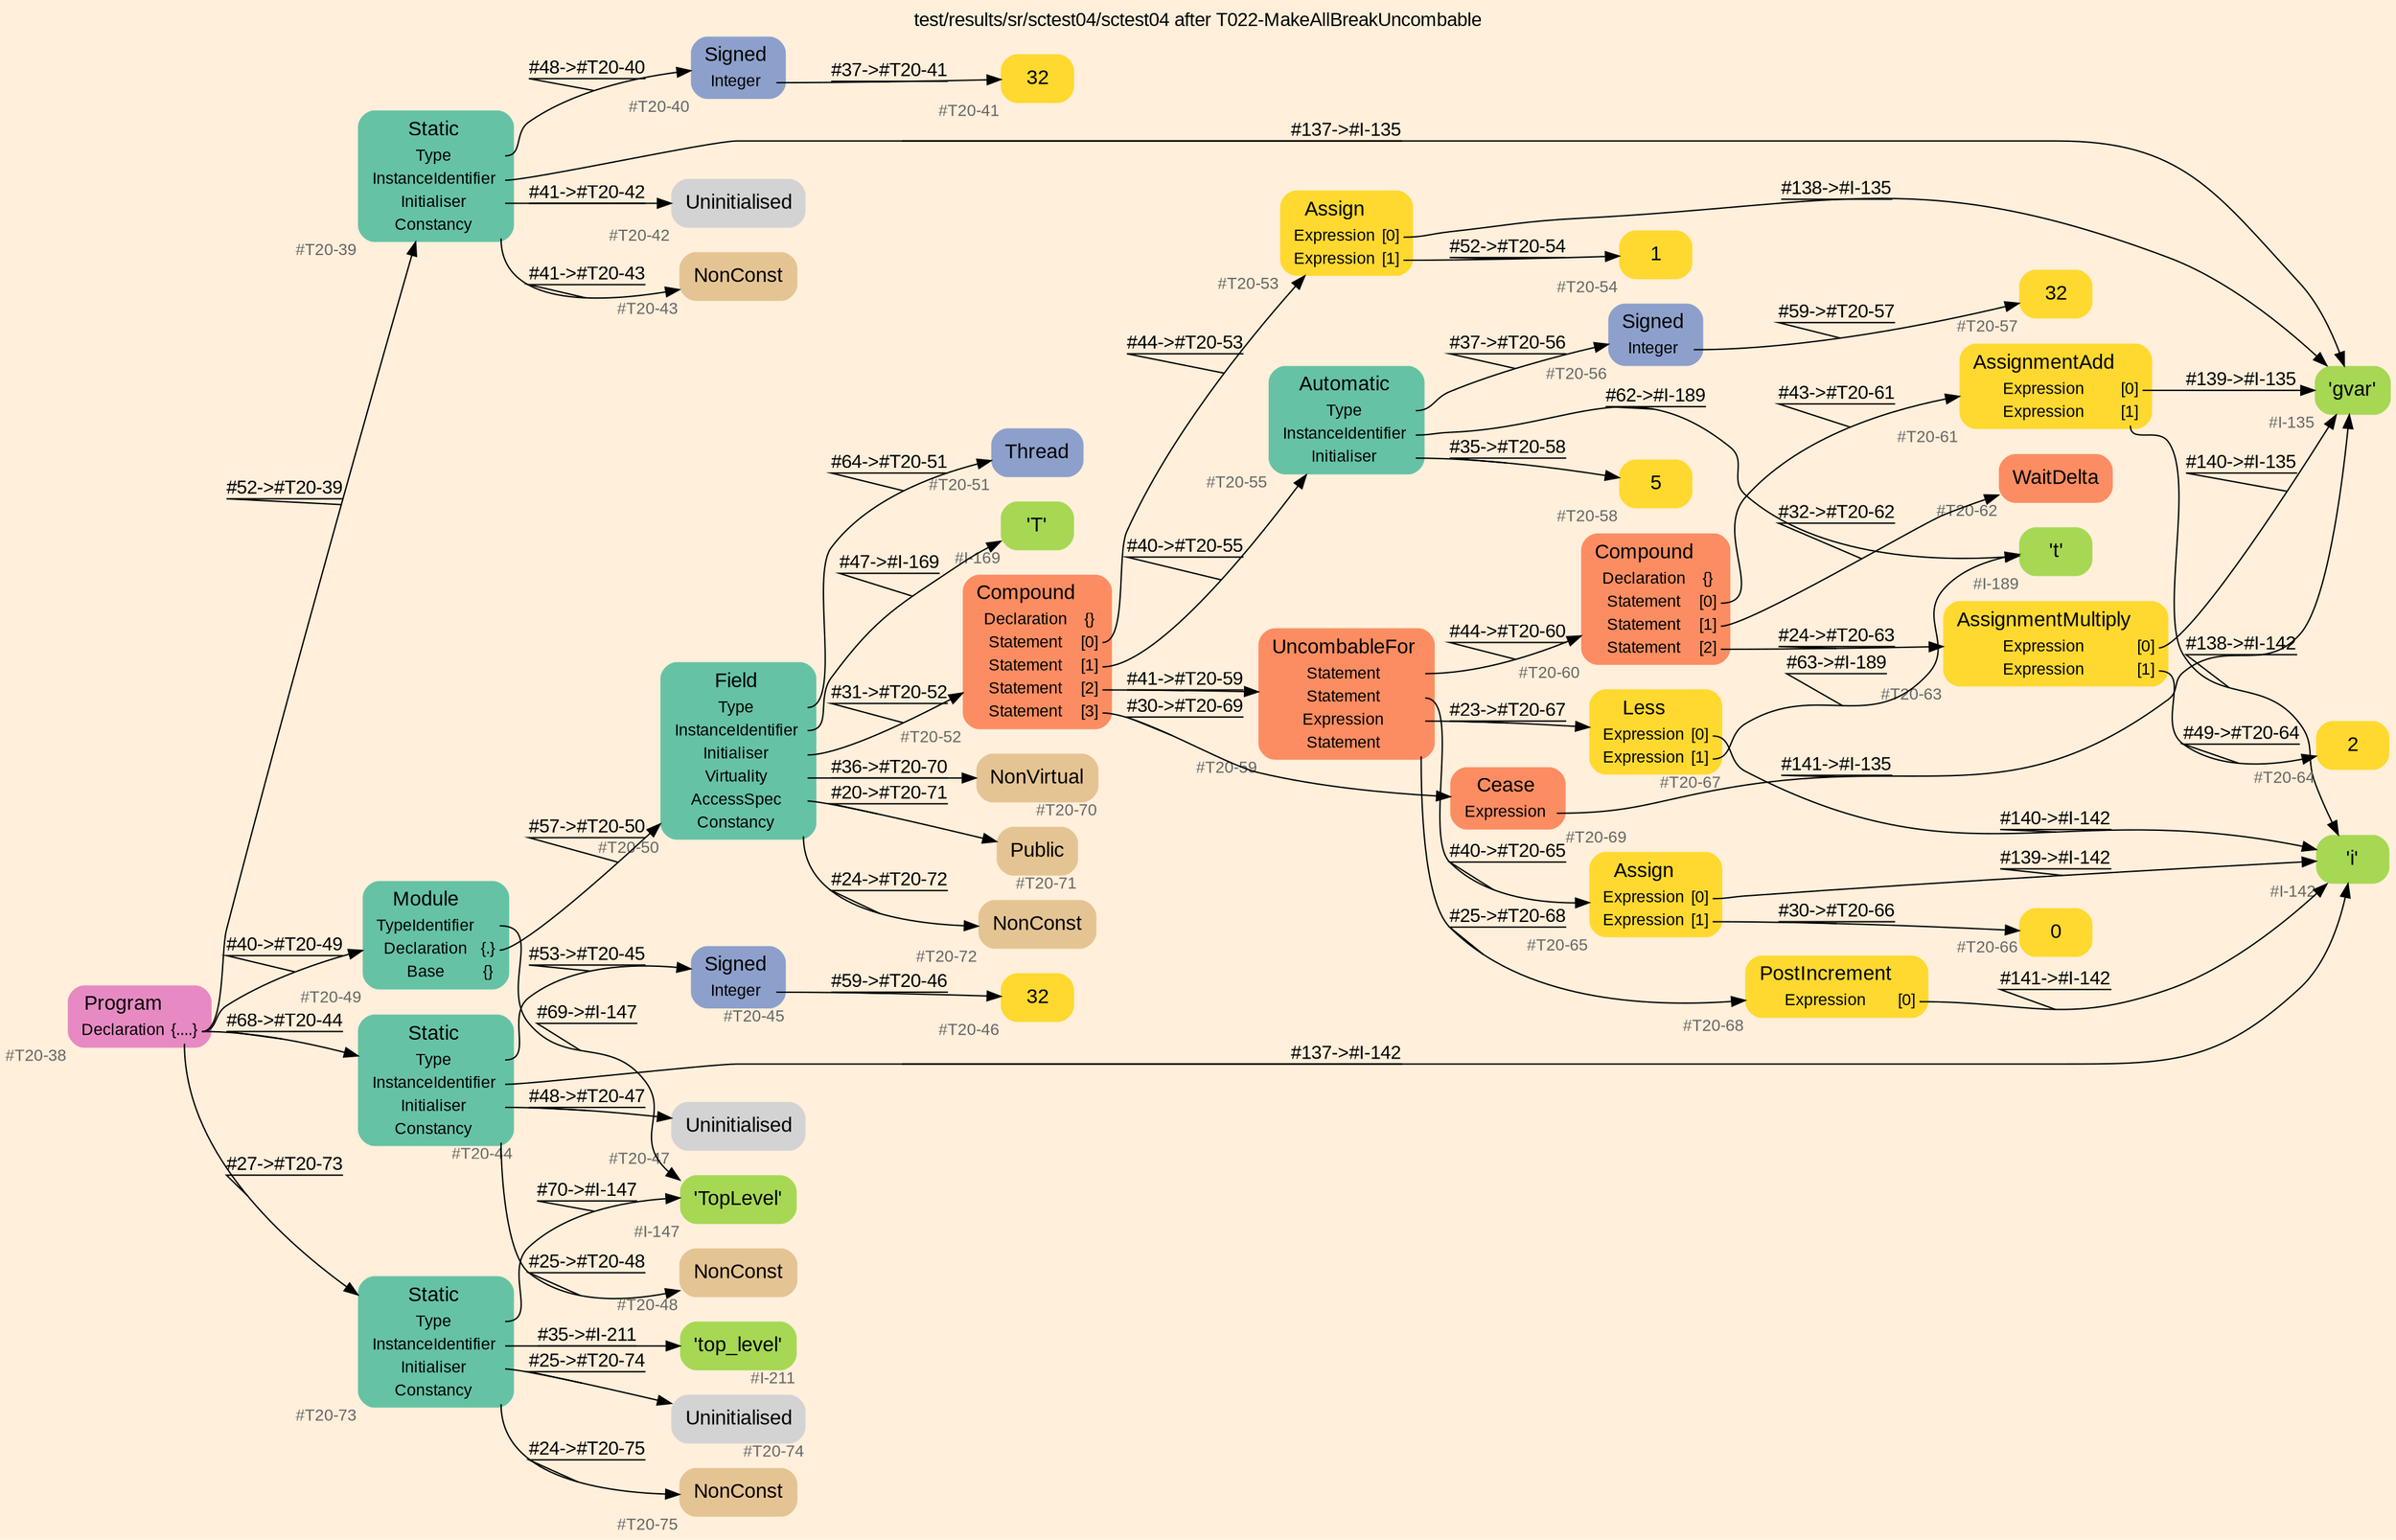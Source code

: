 digraph "test/results/sr/sctest04/sctest04 after T022-MakeAllBreakUncombable" {
label = "test/results/sr/sctest04/sctest04 after T022-MakeAllBreakUncombable"
labelloc = t
graph [
    rankdir = "LR"
    ranksep = 0.3
    bgcolor = antiquewhite1
    color = black
    fontcolor = black
    fontname = "Arial"
];
node [
    fontname = "Arial"
];
edge [
    fontname = "Arial"
];

// -------------------- node figure --------------------
// -------- block #T20-38 ----------
"#T20-38" [
    fillcolor = "/set28/4"
    xlabel = "#T20-38"
    fontsize = "12"
    fontcolor = grey40
    shape = "plaintext"
    label = <<TABLE BORDER="0" CELLBORDER="0" CELLSPACING="0">
     <TR><TD><FONT COLOR="black" POINT-SIZE="15">Program</FONT></TD></TR>
     <TR><TD><FONT COLOR="black" POINT-SIZE="12">Declaration</FONT></TD><TD PORT="port0"><FONT COLOR="black" POINT-SIZE="12">{....}</FONT></TD></TR>
    </TABLE>>
    style = "rounded,filled"
];

// -------- block #T20-39 ----------
"#T20-39" [
    fillcolor = "/set28/1"
    xlabel = "#T20-39"
    fontsize = "12"
    fontcolor = grey40
    shape = "plaintext"
    label = <<TABLE BORDER="0" CELLBORDER="0" CELLSPACING="0">
     <TR><TD><FONT COLOR="black" POINT-SIZE="15">Static</FONT></TD></TR>
     <TR><TD><FONT COLOR="black" POINT-SIZE="12">Type</FONT></TD><TD PORT="port0"></TD></TR>
     <TR><TD><FONT COLOR="black" POINT-SIZE="12">InstanceIdentifier</FONT></TD><TD PORT="port1"></TD></TR>
     <TR><TD><FONT COLOR="black" POINT-SIZE="12">Initialiser</FONT></TD><TD PORT="port2"></TD></TR>
     <TR><TD><FONT COLOR="black" POINT-SIZE="12">Constancy</FONT></TD><TD PORT="port3"></TD></TR>
    </TABLE>>
    style = "rounded,filled"
];

// -------- block #T20-40 ----------
"#T20-40" [
    fillcolor = "/set28/3"
    xlabel = "#T20-40"
    fontsize = "12"
    fontcolor = grey40
    shape = "plaintext"
    label = <<TABLE BORDER="0" CELLBORDER="0" CELLSPACING="0">
     <TR><TD><FONT COLOR="black" POINT-SIZE="15">Signed</FONT></TD></TR>
     <TR><TD><FONT COLOR="black" POINT-SIZE="12">Integer</FONT></TD><TD PORT="port0"></TD></TR>
    </TABLE>>
    style = "rounded,filled"
];

// -------- block #T20-41 ----------
"#T20-41" [
    fillcolor = "/set28/6"
    xlabel = "#T20-41"
    fontsize = "12"
    fontcolor = grey40
    shape = "plaintext"
    label = <<TABLE BORDER="0" CELLBORDER="0" CELLSPACING="0">
     <TR><TD><FONT COLOR="black" POINT-SIZE="15">32</FONT></TD></TR>
    </TABLE>>
    style = "rounded,filled"
];

// -------- block #I-135 ----------
"#I-135" [
    fillcolor = "/set28/5"
    xlabel = "#I-135"
    fontsize = "12"
    fontcolor = grey40
    shape = "plaintext"
    label = <<TABLE BORDER="0" CELLBORDER="0" CELLSPACING="0">
     <TR><TD><FONT COLOR="black" POINT-SIZE="15">'gvar'</FONT></TD></TR>
    </TABLE>>
    style = "rounded,filled"
];

// -------- block #T20-42 ----------
"#T20-42" [
    xlabel = "#T20-42"
    fontsize = "12"
    fontcolor = grey40
    shape = "plaintext"
    label = <<TABLE BORDER="0" CELLBORDER="0" CELLSPACING="0">
     <TR><TD><FONT COLOR="black" POINT-SIZE="15">Uninitialised</FONT></TD></TR>
    </TABLE>>
    style = "rounded,filled"
];

// -------- block #T20-43 ----------
"#T20-43" [
    fillcolor = "/set28/7"
    xlabel = "#T20-43"
    fontsize = "12"
    fontcolor = grey40
    shape = "plaintext"
    label = <<TABLE BORDER="0" CELLBORDER="0" CELLSPACING="0">
     <TR><TD><FONT COLOR="black" POINT-SIZE="15">NonConst</FONT></TD></TR>
    </TABLE>>
    style = "rounded,filled"
];

// -------- block #T20-44 ----------
"#T20-44" [
    fillcolor = "/set28/1"
    xlabel = "#T20-44"
    fontsize = "12"
    fontcolor = grey40
    shape = "plaintext"
    label = <<TABLE BORDER="0" CELLBORDER="0" CELLSPACING="0">
     <TR><TD><FONT COLOR="black" POINT-SIZE="15">Static</FONT></TD></TR>
     <TR><TD><FONT COLOR="black" POINT-SIZE="12">Type</FONT></TD><TD PORT="port0"></TD></TR>
     <TR><TD><FONT COLOR="black" POINT-SIZE="12">InstanceIdentifier</FONT></TD><TD PORT="port1"></TD></TR>
     <TR><TD><FONT COLOR="black" POINT-SIZE="12">Initialiser</FONT></TD><TD PORT="port2"></TD></TR>
     <TR><TD><FONT COLOR="black" POINT-SIZE="12">Constancy</FONT></TD><TD PORT="port3"></TD></TR>
    </TABLE>>
    style = "rounded,filled"
];

// -------- block #T20-45 ----------
"#T20-45" [
    fillcolor = "/set28/3"
    xlabel = "#T20-45"
    fontsize = "12"
    fontcolor = grey40
    shape = "plaintext"
    label = <<TABLE BORDER="0" CELLBORDER="0" CELLSPACING="0">
     <TR><TD><FONT COLOR="black" POINT-SIZE="15">Signed</FONT></TD></TR>
     <TR><TD><FONT COLOR="black" POINT-SIZE="12">Integer</FONT></TD><TD PORT="port0"></TD></TR>
    </TABLE>>
    style = "rounded,filled"
];

// -------- block #T20-46 ----------
"#T20-46" [
    fillcolor = "/set28/6"
    xlabel = "#T20-46"
    fontsize = "12"
    fontcolor = grey40
    shape = "plaintext"
    label = <<TABLE BORDER="0" CELLBORDER="0" CELLSPACING="0">
     <TR><TD><FONT COLOR="black" POINT-SIZE="15">32</FONT></TD></TR>
    </TABLE>>
    style = "rounded,filled"
];

// -------- block #I-142 ----------
"#I-142" [
    fillcolor = "/set28/5"
    xlabel = "#I-142"
    fontsize = "12"
    fontcolor = grey40
    shape = "plaintext"
    label = <<TABLE BORDER="0" CELLBORDER="0" CELLSPACING="0">
     <TR><TD><FONT COLOR="black" POINT-SIZE="15">'i'</FONT></TD></TR>
    </TABLE>>
    style = "rounded,filled"
];

// -------- block #T20-47 ----------
"#T20-47" [
    xlabel = "#T20-47"
    fontsize = "12"
    fontcolor = grey40
    shape = "plaintext"
    label = <<TABLE BORDER="0" CELLBORDER="0" CELLSPACING="0">
     <TR><TD><FONT COLOR="black" POINT-SIZE="15">Uninitialised</FONT></TD></TR>
    </TABLE>>
    style = "rounded,filled"
];

// -------- block #T20-48 ----------
"#T20-48" [
    fillcolor = "/set28/7"
    xlabel = "#T20-48"
    fontsize = "12"
    fontcolor = grey40
    shape = "plaintext"
    label = <<TABLE BORDER="0" CELLBORDER="0" CELLSPACING="0">
     <TR><TD><FONT COLOR="black" POINT-SIZE="15">NonConst</FONT></TD></TR>
    </TABLE>>
    style = "rounded,filled"
];

// -------- block #T20-49 ----------
"#T20-49" [
    fillcolor = "/set28/1"
    xlabel = "#T20-49"
    fontsize = "12"
    fontcolor = grey40
    shape = "plaintext"
    label = <<TABLE BORDER="0" CELLBORDER="0" CELLSPACING="0">
     <TR><TD><FONT COLOR="black" POINT-SIZE="15">Module</FONT></TD></TR>
     <TR><TD><FONT COLOR="black" POINT-SIZE="12">TypeIdentifier</FONT></TD><TD PORT="port0"></TD></TR>
     <TR><TD><FONT COLOR="black" POINT-SIZE="12">Declaration</FONT></TD><TD PORT="port1"><FONT COLOR="black" POINT-SIZE="12">{.}</FONT></TD></TR>
     <TR><TD><FONT COLOR="black" POINT-SIZE="12">Base</FONT></TD><TD PORT="port2"><FONT COLOR="black" POINT-SIZE="12">{}</FONT></TD></TR>
    </TABLE>>
    style = "rounded,filled"
];

// -------- block #I-147 ----------
"#I-147" [
    fillcolor = "/set28/5"
    xlabel = "#I-147"
    fontsize = "12"
    fontcolor = grey40
    shape = "plaintext"
    label = <<TABLE BORDER="0" CELLBORDER="0" CELLSPACING="0">
     <TR><TD><FONT COLOR="black" POINT-SIZE="15">'TopLevel'</FONT></TD></TR>
    </TABLE>>
    style = "rounded,filled"
];

// -------- block #T20-50 ----------
"#T20-50" [
    fillcolor = "/set28/1"
    xlabel = "#T20-50"
    fontsize = "12"
    fontcolor = grey40
    shape = "plaintext"
    label = <<TABLE BORDER="0" CELLBORDER="0" CELLSPACING="0">
     <TR><TD><FONT COLOR="black" POINT-SIZE="15">Field</FONT></TD></TR>
     <TR><TD><FONT COLOR="black" POINT-SIZE="12">Type</FONT></TD><TD PORT="port0"></TD></TR>
     <TR><TD><FONT COLOR="black" POINT-SIZE="12">InstanceIdentifier</FONT></TD><TD PORT="port1"></TD></TR>
     <TR><TD><FONT COLOR="black" POINT-SIZE="12">Initialiser</FONT></TD><TD PORT="port2"></TD></TR>
     <TR><TD><FONT COLOR="black" POINT-SIZE="12">Virtuality</FONT></TD><TD PORT="port3"></TD></TR>
     <TR><TD><FONT COLOR="black" POINT-SIZE="12">AccessSpec</FONT></TD><TD PORT="port4"></TD></TR>
     <TR><TD><FONT COLOR="black" POINT-SIZE="12">Constancy</FONT></TD><TD PORT="port5"></TD></TR>
    </TABLE>>
    style = "rounded,filled"
];

// -------- block #T20-51 ----------
"#T20-51" [
    fillcolor = "/set28/3"
    xlabel = "#T20-51"
    fontsize = "12"
    fontcolor = grey40
    shape = "plaintext"
    label = <<TABLE BORDER="0" CELLBORDER="0" CELLSPACING="0">
     <TR><TD><FONT COLOR="black" POINT-SIZE="15">Thread</FONT></TD></TR>
    </TABLE>>
    style = "rounded,filled"
];

// -------- block #I-169 ----------
"#I-169" [
    fillcolor = "/set28/5"
    xlabel = "#I-169"
    fontsize = "12"
    fontcolor = grey40
    shape = "plaintext"
    label = <<TABLE BORDER="0" CELLBORDER="0" CELLSPACING="0">
     <TR><TD><FONT COLOR="black" POINT-SIZE="15">'T'</FONT></TD></TR>
    </TABLE>>
    style = "rounded,filled"
];

// -------- block #T20-52 ----------
"#T20-52" [
    fillcolor = "/set28/2"
    xlabel = "#T20-52"
    fontsize = "12"
    fontcolor = grey40
    shape = "plaintext"
    label = <<TABLE BORDER="0" CELLBORDER="0" CELLSPACING="0">
     <TR><TD><FONT COLOR="black" POINT-SIZE="15">Compound</FONT></TD></TR>
     <TR><TD><FONT COLOR="black" POINT-SIZE="12">Declaration</FONT></TD><TD PORT="port0"><FONT COLOR="black" POINT-SIZE="12">{}</FONT></TD></TR>
     <TR><TD><FONT COLOR="black" POINT-SIZE="12">Statement</FONT></TD><TD PORT="port1"><FONT COLOR="black" POINT-SIZE="12">[0]</FONT></TD></TR>
     <TR><TD><FONT COLOR="black" POINT-SIZE="12">Statement</FONT></TD><TD PORT="port2"><FONT COLOR="black" POINT-SIZE="12">[1]</FONT></TD></TR>
     <TR><TD><FONT COLOR="black" POINT-SIZE="12">Statement</FONT></TD><TD PORT="port3"><FONT COLOR="black" POINT-SIZE="12">[2]</FONT></TD></TR>
     <TR><TD><FONT COLOR="black" POINT-SIZE="12">Statement</FONT></TD><TD PORT="port4"><FONT COLOR="black" POINT-SIZE="12">[3]</FONT></TD></TR>
    </TABLE>>
    style = "rounded,filled"
];

// -------- block #T20-53 ----------
"#T20-53" [
    fillcolor = "/set28/6"
    xlabel = "#T20-53"
    fontsize = "12"
    fontcolor = grey40
    shape = "plaintext"
    label = <<TABLE BORDER="0" CELLBORDER="0" CELLSPACING="0">
     <TR><TD><FONT COLOR="black" POINT-SIZE="15">Assign</FONT></TD></TR>
     <TR><TD><FONT COLOR="black" POINT-SIZE="12">Expression</FONT></TD><TD PORT="port0"><FONT COLOR="black" POINT-SIZE="12">[0]</FONT></TD></TR>
     <TR><TD><FONT COLOR="black" POINT-SIZE="12">Expression</FONT></TD><TD PORT="port1"><FONT COLOR="black" POINT-SIZE="12">[1]</FONT></TD></TR>
    </TABLE>>
    style = "rounded,filled"
];

// -------- block #T20-54 ----------
"#T20-54" [
    fillcolor = "/set28/6"
    xlabel = "#T20-54"
    fontsize = "12"
    fontcolor = grey40
    shape = "plaintext"
    label = <<TABLE BORDER="0" CELLBORDER="0" CELLSPACING="0">
     <TR><TD><FONT COLOR="black" POINT-SIZE="15">1</FONT></TD></TR>
    </TABLE>>
    style = "rounded,filled"
];

// -------- block #T20-55 ----------
"#T20-55" [
    fillcolor = "/set28/1"
    xlabel = "#T20-55"
    fontsize = "12"
    fontcolor = grey40
    shape = "plaintext"
    label = <<TABLE BORDER="0" CELLBORDER="0" CELLSPACING="0">
     <TR><TD><FONT COLOR="black" POINT-SIZE="15">Automatic</FONT></TD></TR>
     <TR><TD><FONT COLOR="black" POINT-SIZE="12">Type</FONT></TD><TD PORT="port0"></TD></TR>
     <TR><TD><FONT COLOR="black" POINT-SIZE="12">InstanceIdentifier</FONT></TD><TD PORT="port1"></TD></TR>
     <TR><TD><FONT COLOR="black" POINT-SIZE="12">Initialiser</FONT></TD><TD PORT="port2"></TD></TR>
    </TABLE>>
    style = "rounded,filled"
];

// -------- block #T20-56 ----------
"#T20-56" [
    fillcolor = "/set28/3"
    xlabel = "#T20-56"
    fontsize = "12"
    fontcolor = grey40
    shape = "plaintext"
    label = <<TABLE BORDER="0" CELLBORDER="0" CELLSPACING="0">
     <TR><TD><FONT COLOR="black" POINT-SIZE="15">Signed</FONT></TD></TR>
     <TR><TD><FONT COLOR="black" POINT-SIZE="12">Integer</FONT></TD><TD PORT="port0"></TD></TR>
    </TABLE>>
    style = "rounded,filled"
];

// -------- block #T20-57 ----------
"#T20-57" [
    fillcolor = "/set28/6"
    xlabel = "#T20-57"
    fontsize = "12"
    fontcolor = grey40
    shape = "plaintext"
    label = <<TABLE BORDER="0" CELLBORDER="0" CELLSPACING="0">
     <TR><TD><FONT COLOR="black" POINT-SIZE="15">32</FONT></TD></TR>
    </TABLE>>
    style = "rounded,filled"
];

// -------- block #I-189 ----------
"#I-189" [
    fillcolor = "/set28/5"
    xlabel = "#I-189"
    fontsize = "12"
    fontcolor = grey40
    shape = "plaintext"
    label = <<TABLE BORDER="0" CELLBORDER="0" CELLSPACING="0">
     <TR><TD><FONT COLOR="black" POINT-SIZE="15">'t'</FONT></TD></TR>
    </TABLE>>
    style = "rounded,filled"
];

// -------- block #T20-58 ----------
"#T20-58" [
    fillcolor = "/set28/6"
    xlabel = "#T20-58"
    fontsize = "12"
    fontcolor = grey40
    shape = "plaintext"
    label = <<TABLE BORDER="0" CELLBORDER="0" CELLSPACING="0">
     <TR><TD><FONT COLOR="black" POINT-SIZE="15">5</FONT></TD></TR>
    </TABLE>>
    style = "rounded,filled"
];

// -------- block #T20-59 ----------
"#T20-59" [
    fillcolor = "/set28/2"
    xlabel = "#T20-59"
    fontsize = "12"
    fontcolor = grey40
    shape = "plaintext"
    label = <<TABLE BORDER="0" CELLBORDER="0" CELLSPACING="0">
     <TR><TD><FONT COLOR="black" POINT-SIZE="15">UncombableFor</FONT></TD></TR>
     <TR><TD><FONT COLOR="black" POINT-SIZE="12">Statement</FONT></TD><TD PORT="port0"></TD></TR>
     <TR><TD><FONT COLOR="black" POINT-SIZE="12">Statement</FONT></TD><TD PORT="port1"></TD></TR>
     <TR><TD><FONT COLOR="black" POINT-SIZE="12">Expression</FONT></TD><TD PORT="port2"></TD></TR>
     <TR><TD><FONT COLOR="black" POINT-SIZE="12">Statement</FONT></TD><TD PORT="port3"></TD></TR>
    </TABLE>>
    style = "rounded,filled"
];

// -------- block #T20-60 ----------
"#T20-60" [
    fillcolor = "/set28/2"
    xlabel = "#T20-60"
    fontsize = "12"
    fontcolor = grey40
    shape = "plaintext"
    label = <<TABLE BORDER="0" CELLBORDER="0" CELLSPACING="0">
     <TR><TD><FONT COLOR="black" POINT-SIZE="15">Compound</FONT></TD></TR>
     <TR><TD><FONT COLOR="black" POINT-SIZE="12">Declaration</FONT></TD><TD PORT="port0"><FONT COLOR="black" POINT-SIZE="12">{}</FONT></TD></TR>
     <TR><TD><FONT COLOR="black" POINT-SIZE="12">Statement</FONT></TD><TD PORT="port1"><FONT COLOR="black" POINT-SIZE="12">[0]</FONT></TD></TR>
     <TR><TD><FONT COLOR="black" POINT-SIZE="12">Statement</FONT></TD><TD PORT="port2"><FONT COLOR="black" POINT-SIZE="12">[1]</FONT></TD></TR>
     <TR><TD><FONT COLOR="black" POINT-SIZE="12">Statement</FONT></TD><TD PORT="port3"><FONT COLOR="black" POINT-SIZE="12">[2]</FONT></TD></TR>
    </TABLE>>
    style = "rounded,filled"
];

// -------- block #T20-61 ----------
"#T20-61" [
    fillcolor = "/set28/6"
    xlabel = "#T20-61"
    fontsize = "12"
    fontcolor = grey40
    shape = "plaintext"
    label = <<TABLE BORDER="0" CELLBORDER="0" CELLSPACING="0">
     <TR><TD><FONT COLOR="black" POINT-SIZE="15">AssignmentAdd</FONT></TD></TR>
     <TR><TD><FONT COLOR="black" POINT-SIZE="12">Expression</FONT></TD><TD PORT="port0"><FONT COLOR="black" POINT-SIZE="12">[0]</FONT></TD></TR>
     <TR><TD><FONT COLOR="black" POINT-SIZE="12">Expression</FONT></TD><TD PORT="port1"><FONT COLOR="black" POINT-SIZE="12">[1]</FONT></TD></TR>
    </TABLE>>
    style = "rounded,filled"
];

// -------- block #T20-62 ----------
"#T20-62" [
    fillcolor = "/set28/2"
    xlabel = "#T20-62"
    fontsize = "12"
    fontcolor = grey40
    shape = "plaintext"
    label = <<TABLE BORDER="0" CELLBORDER="0" CELLSPACING="0">
     <TR><TD><FONT COLOR="black" POINT-SIZE="15">WaitDelta</FONT></TD></TR>
    </TABLE>>
    style = "rounded,filled"
];

// -------- block #T20-63 ----------
"#T20-63" [
    fillcolor = "/set28/6"
    xlabel = "#T20-63"
    fontsize = "12"
    fontcolor = grey40
    shape = "plaintext"
    label = <<TABLE BORDER="0" CELLBORDER="0" CELLSPACING="0">
     <TR><TD><FONT COLOR="black" POINT-SIZE="15">AssignmentMultiply</FONT></TD></TR>
     <TR><TD><FONT COLOR="black" POINT-SIZE="12">Expression</FONT></TD><TD PORT="port0"><FONT COLOR="black" POINT-SIZE="12">[0]</FONT></TD></TR>
     <TR><TD><FONT COLOR="black" POINT-SIZE="12">Expression</FONT></TD><TD PORT="port1"><FONT COLOR="black" POINT-SIZE="12">[1]</FONT></TD></TR>
    </TABLE>>
    style = "rounded,filled"
];

// -------- block #T20-64 ----------
"#T20-64" [
    fillcolor = "/set28/6"
    xlabel = "#T20-64"
    fontsize = "12"
    fontcolor = grey40
    shape = "plaintext"
    label = <<TABLE BORDER="0" CELLBORDER="0" CELLSPACING="0">
     <TR><TD><FONT COLOR="black" POINT-SIZE="15">2</FONT></TD></TR>
    </TABLE>>
    style = "rounded,filled"
];

// -------- block #T20-65 ----------
"#T20-65" [
    fillcolor = "/set28/6"
    xlabel = "#T20-65"
    fontsize = "12"
    fontcolor = grey40
    shape = "plaintext"
    label = <<TABLE BORDER="0" CELLBORDER="0" CELLSPACING="0">
     <TR><TD><FONT COLOR="black" POINT-SIZE="15">Assign</FONT></TD></TR>
     <TR><TD><FONT COLOR="black" POINT-SIZE="12">Expression</FONT></TD><TD PORT="port0"><FONT COLOR="black" POINT-SIZE="12">[0]</FONT></TD></TR>
     <TR><TD><FONT COLOR="black" POINT-SIZE="12">Expression</FONT></TD><TD PORT="port1"><FONT COLOR="black" POINT-SIZE="12">[1]</FONT></TD></TR>
    </TABLE>>
    style = "rounded,filled"
];

// -------- block #T20-66 ----------
"#T20-66" [
    fillcolor = "/set28/6"
    xlabel = "#T20-66"
    fontsize = "12"
    fontcolor = grey40
    shape = "plaintext"
    label = <<TABLE BORDER="0" CELLBORDER="0" CELLSPACING="0">
     <TR><TD><FONT COLOR="black" POINT-SIZE="15">0</FONT></TD></TR>
    </TABLE>>
    style = "rounded,filled"
];

// -------- block #T20-67 ----------
"#T20-67" [
    fillcolor = "/set28/6"
    xlabel = "#T20-67"
    fontsize = "12"
    fontcolor = grey40
    shape = "plaintext"
    label = <<TABLE BORDER="0" CELLBORDER="0" CELLSPACING="0">
     <TR><TD><FONT COLOR="black" POINT-SIZE="15">Less</FONT></TD></TR>
     <TR><TD><FONT COLOR="black" POINT-SIZE="12">Expression</FONT></TD><TD PORT="port0"><FONT COLOR="black" POINT-SIZE="12">[0]</FONT></TD></TR>
     <TR><TD><FONT COLOR="black" POINT-SIZE="12">Expression</FONT></TD><TD PORT="port1"><FONT COLOR="black" POINT-SIZE="12">[1]</FONT></TD></TR>
    </TABLE>>
    style = "rounded,filled"
];

// -------- block #T20-68 ----------
"#T20-68" [
    fillcolor = "/set28/6"
    xlabel = "#T20-68"
    fontsize = "12"
    fontcolor = grey40
    shape = "plaintext"
    label = <<TABLE BORDER="0" CELLBORDER="0" CELLSPACING="0">
     <TR><TD><FONT COLOR="black" POINT-SIZE="15">PostIncrement</FONT></TD></TR>
     <TR><TD><FONT COLOR="black" POINT-SIZE="12">Expression</FONT></TD><TD PORT="port0"><FONT COLOR="black" POINT-SIZE="12">[0]</FONT></TD></TR>
    </TABLE>>
    style = "rounded,filled"
];

// -------- block #T20-69 ----------
"#T20-69" [
    fillcolor = "/set28/2"
    xlabel = "#T20-69"
    fontsize = "12"
    fontcolor = grey40
    shape = "plaintext"
    label = <<TABLE BORDER="0" CELLBORDER="0" CELLSPACING="0">
     <TR><TD><FONT COLOR="black" POINT-SIZE="15">Cease</FONT></TD></TR>
     <TR><TD><FONT COLOR="black" POINT-SIZE="12">Expression</FONT></TD><TD PORT="port0"></TD></TR>
    </TABLE>>
    style = "rounded,filled"
];

// -------- block #T20-70 ----------
"#T20-70" [
    fillcolor = "/set28/7"
    xlabel = "#T20-70"
    fontsize = "12"
    fontcolor = grey40
    shape = "plaintext"
    label = <<TABLE BORDER="0" CELLBORDER="0" CELLSPACING="0">
     <TR><TD><FONT COLOR="black" POINT-SIZE="15">NonVirtual</FONT></TD></TR>
    </TABLE>>
    style = "rounded,filled"
];

// -------- block #T20-71 ----------
"#T20-71" [
    fillcolor = "/set28/7"
    xlabel = "#T20-71"
    fontsize = "12"
    fontcolor = grey40
    shape = "plaintext"
    label = <<TABLE BORDER="0" CELLBORDER="0" CELLSPACING="0">
     <TR><TD><FONT COLOR="black" POINT-SIZE="15">Public</FONT></TD></TR>
    </TABLE>>
    style = "rounded,filled"
];

// -------- block #T20-72 ----------
"#T20-72" [
    fillcolor = "/set28/7"
    xlabel = "#T20-72"
    fontsize = "12"
    fontcolor = grey40
    shape = "plaintext"
    label = <<TABLE BORDER="0" CELLBORDER="0" CELLSPACING="0">
     <TR><TD><FONT COLOR="black" POINT-SIZE="15">NonConst</FONT></TD></TR>
    </TABLE>>
    style = "rounded,filled"
];

// -------- block #T20-73 ----------
"#T20-73" [
    fillcolor = "/set28/1"
    xlabel = "#T20-73"
    fontsize = "12"
    fontcolor = grey40
    shape = "plaintext"
    label = <<TABLE BORDER="0" CELLBORDER="0" CELLSPACING="0">
     <TR><TD><FONT COLOR="black" POINT-SIZE="15">Static</FONT></TD></TR>
     <TR><TD><FONT COLOR="black" POINT-SIZE="12">Type</FONT></TD><TD PORT="port0"></TD></TR>
     <TR><TD><FONT COLOR="black" POINT-SIZE="12">InstanceIdentifier</FONT></TD><TD PORT="port1"></TD></TR>
     <TR><TD><FONT COLOR="black" POINT-SIZE="12">Initialiser</FONT></TD><TD PORT="port2"></TD></TR>
     <TR><TD><FONT COLOR="black" POINT-SIZE="12">Constancy</FONT></TD><TD PORT="port3"></TD></TR>
    </TABLE>>
    style = "rounded,filled"
];

// -------- block #I-211 ----------
"#I-211" [
    fillcolor = "/set28/5"
    xlabel = "#I-211"
    fontsize = "12"
    fontcolor = grey40
    shape = "plaintext"
    label = <<TABLE BORDER="0" CELLBORDER="0" CELLSPACING="0">
     <TR><TD><FONT COLOR="black" POINT-SIZE="15">'top_level'</FONT></TD></TR>
    </TABLE>>
    style = "rounded,filled"
];

// -------- block #T20-74 ----------
"#T20-74" [
    xlabel = "#T20-74"
    fontsize = "12"
    fontcolor = grey40
    shape = "plaintext"
    label = <<TABLE BORDER="0" CELLBORDER="0" CELLSPACING="0">
     <TR><TD><FONT COLOR="black" POINT-SIZE="15">Uninitialised</FONT></TD></TR>
    </TABLE>>
    style = "rounded,filled"
];

// -------- block #T20-75 ----------
"#T20-75" [
    fillcolor = "/set28/7"
    xlabel = "#T20-75"
    fontsize = "12"
    fontcolor = grey40
    shape = "plaintext"
    label = <<TABLE BORDER="0" CELLBORDER="0" CELLSPACING="0">
     <TR><TD><FONT COLOR="black" POINT-SIZE="15">NonConst</FONT></TD></TR>
    </TABLE>>
    style = "rounded,filled"
];

"#T20-38":port0 -> "#T20-39" [
    label = "#52-&gt;#T20-39"
    decorate = true
    color = black
    fontcolor = black
];

"#T20-38":port0 -> "#T20-44" [
    label = "#68-&gt;#T20-44"
    decorate = true
    color = black
    fontcolor = black
];

"#T20-38":port0 -> "#T20-49" [
    label = "#40-&gt;#T20-49"
    decorate = true
    color = black
    fontcolor = black
];

"#T20-38":port0 -> "#T20-73" [
    label = "#27-&gt;#T20-73"
    decorate = true
    color = black
    fontcolor = black
];

"#T20-39":port0 -> "#T20-40" [
    label = "#48-&gt;#T20-40"
    decorate = true
    color = black
    fontcolor = black
];

"#T20-39":port1 -> "#I-135" [
    label = "#137-&gt;#I-135"
    decorate = true
    color = black
    fontcolor = black
];

"#T20-39":port2 -> "#T20-42" [
    label = "#41-&gt;#T20-42"
    decorate = true
    color = black
    fontcolor = black
];

"#T20-39":port3 -> "#T20-43" [
    label = "#41-&gt;#T20-43"
    decorate = true
    color = black
    fontcolor = black
];

"#T20-40":port0 -> "#T20-41" [
    label = "#37-&gt;#T20-41"
    decorate = true
    color = black
    fontcolor = black
];

"#T20-44":port0 -> "#T20-45" [
    label = "#53-&gt;#T20-45"
    decorate = true
    color = black
    fontcolor = black
];

"#T20-44":port1 -> "#I-142" [
    label = "#137-&gt;#I-142"
    decorate = true
    color = black
    fontcolor = black
];

"#T20-44":port2 -> "#T20-47" [
    label = "#48-&gt;#T20-47"
    decorate = true
    color = black
    fontcolor = black
];

"#T20-44":port3 -> "#T20-48" [
    label = "#25-&gt;#T20-48"
    decorate = true
    color = black
    fontcolor = black
];

"#T20-45":port0 -> "#T20-46" [
    label = "#59-&gt;#T20-46"
    decorate = true
    color = black
    fontcolor = black
];

"#T20-49":port0 -> "#I-147" [
    label = "#69-&gt;#I-147"
    decorate = true
    color = black
    fontcolor = black
];

"#T20-49":port1 -> "#T20-50" [
    label = "#57-&gt;#T20-50"
    decorate = true
    color = black
    fontcolor = black
];

"#T20-50":port0 -> "#T20-51" [
    label = "#64-&gt;#T20-51"
    decorate = true
    color = black
    fontcolor = black
];

"#T20-50":port1 -> "#I-169" [
    label = "#47-&gt;#I-169"
    decorate = true
    color = black
    fontcolor = black
];

"#T20-50":port2 -> "#T20-52" [
    label = "#31-&gt;#T20-52"
    decorate = true
    color = black
    fontcolor = black
];

"#T20-50":port3 -> "#T20-70" [
    label = "#36-&gt;#T20-70"
    decorate = true
    color = black
    fontcolor = black
];

"#T20-50":port4 -> "#T20-71" [
    label = "#20-&gt;#T20-71"
    decorate = true
    color = black
    fontcolor = black
];

"#T20-50":port5 -> "#T20-72" [
    label = "#24-&gt;#T20-72"
    decorate = true
    color = black
    fontcolor = black
];

"#T20-52":port1 -> "#T20-53" [
    label = "#44-&gt;#T20-53"
    decorate = true
    color = black
    fontcolor = black
];

"#T20-52":port2 -> "#T20-55" [
    label = "#40-&gt;#T20-55"
    decorate = true
    color = black
    fontcolor = black
];

"#T20-52":port3 -> "#T20-59" [
    label = "#41-&gt;#T20-59"
    decorate = true
    color = black
    fontcolor = black
];

"#T20-52":port4 -> "#T20-69" [
    label = "#30-&gt;#T20-69"
    decorate = true
    color = black
    fontcolor = black
];

"#T20-53":port0 -> "#I-135" [
    label = "#138-&gt;#I-135"
    decorate = true
    color = black
    fontcolor = black
];

"#T20-53":port1 -> "#T20-54" [
    label = "#52-&gt;#T20-54"
    decorate = true
    color = black
    fontcolor = black
];

"#T20-55":port0 -> "#T20-56" [
    label = "#37-&gt;#T20-56"
    decorate = true
    color = black
    fontcolor = black
];

"#T20-55":port1 -> "#I-189" [
    label = "#62-&gt;#I-189"
    decorate = true
    color = black
    fontcolor = black
];

"#T20-55":port2 -> "#T20-58" [
    label = "#35-&gt;#T20-58"
    decorate = true
    color = black
    fontcolor = black
];

"#T20-56":port0 -> "#T20-57" [
    label = "#59-&gt;#T20-57"
    decorate = true
    color = black
    fontcolor = black
];

"#T20-59":port0 -> "#T20-60" [
    label = "#44-&gt;#T20-60"
    decorate = true
    color = black
    fontcolor = black
];

"#T20-59":port1 -> "#T20-65" [
    label = "#40-&gt;#T20-65"
    decorate = true
    color = black
    fontcolor = black
];

"#T20-59":port2 -> "#T20-67" [
    label = "#23-&gt;#T20-67"
    decorate = true
    color = black
    fontcolor = black
];

"#T20-59":port3 -> "#T20-68" [
    label = "#25-&gt;#T20-68"
    decorate = true
    color = black
    fontcolor = black
];

"#T20-60":port1 -> "#T20-61" [
    label = "#43-&gt;#T20-61"
    decorate = true
    color = black
    fontcolor = black
];

"#T20-60":port2 -> "#T20-62" [
    label = "#32-&gt;#T20-62"
    decorate = true
    color = black
    fontcolor = black
];

"#T20-60":port3 -> "#T20-63" [
    label = "#24-&gt;#T20-63"
    decorate = true
    color = black
    fontcolor = black
];

"#T20-61":port0 -> "#I-135" [
    label = "#139-&gt;#I-135"
    decorate = true
    color = black
    fontcolor = black
];

"#T20-61":port1 -> "#I-142" [
    label = "#138-&gt;#I-142"
    decorate = true
    color = black
    fontcolor = black
];

"#T20-63":port0 -> "#I-135" [
    label = "#140-&gt;#I-135"
    decorate = true
    color = black
    fontcolor = black
];

"#T20-63":port1 -> "#T20-64" [
    label = "#49-&gt;#T20-64"
    decorate = true
    color = black
    fontcolor = black
];

"#T20-65":port0 -> "#I-142" [
    label = "#139-&gt;#I-142"
    decorate = true
    color = black
    fontcolor = black
];

"#T20-65":port1 -> "#T20-66" [
    label = "#30-&gt;#T20-66"
    decorate = true
    color = black
    fontcolor = black
];

"#T20-67":port0 -> "#I-142" [
    label = "#140-&gt;#I-142"
    decorate = true
    color = black
    fontcolor = black
];

"#T20-67":port1 -> "#I-189" [
    label = "#63-&gt;#I-189"
    decorate = true
    color = black
    fontcolor = black
];

"#T20-68":port0 -> "#I-142" [
    label = "#141-&gt;#I-142"
    decorate = true
    color = black
    fontcolor = black
];

"#T20-69":port0 -> "#I-135" [
    label = "#141-&gt;#I-135"
    decorate = true
    color = black
    fontcolor = black
];

"#T20-73":port0 -> "#I-147" [
    label = "#70-&gt;#I-147"
    decorate = true
    color = black
    fontcolor = black
];

"#T20-73":port1 -> "#I-211" [
    label = "#35-&gt;#I-211"
    decorate = true
    color = black
    fontcolor = black
];

"#T20-73":port2 -> "#T20-74" [
    label = "#25-&gt;#T20-74"
    decorate = true
    color = black
    fontcolor = black
];

"#T20-73":port3 -> "#T20-75" [
    label = "#24-&gt;#T20-75"
    decorate = true
    color = black
    fontcolor = black
];


}
